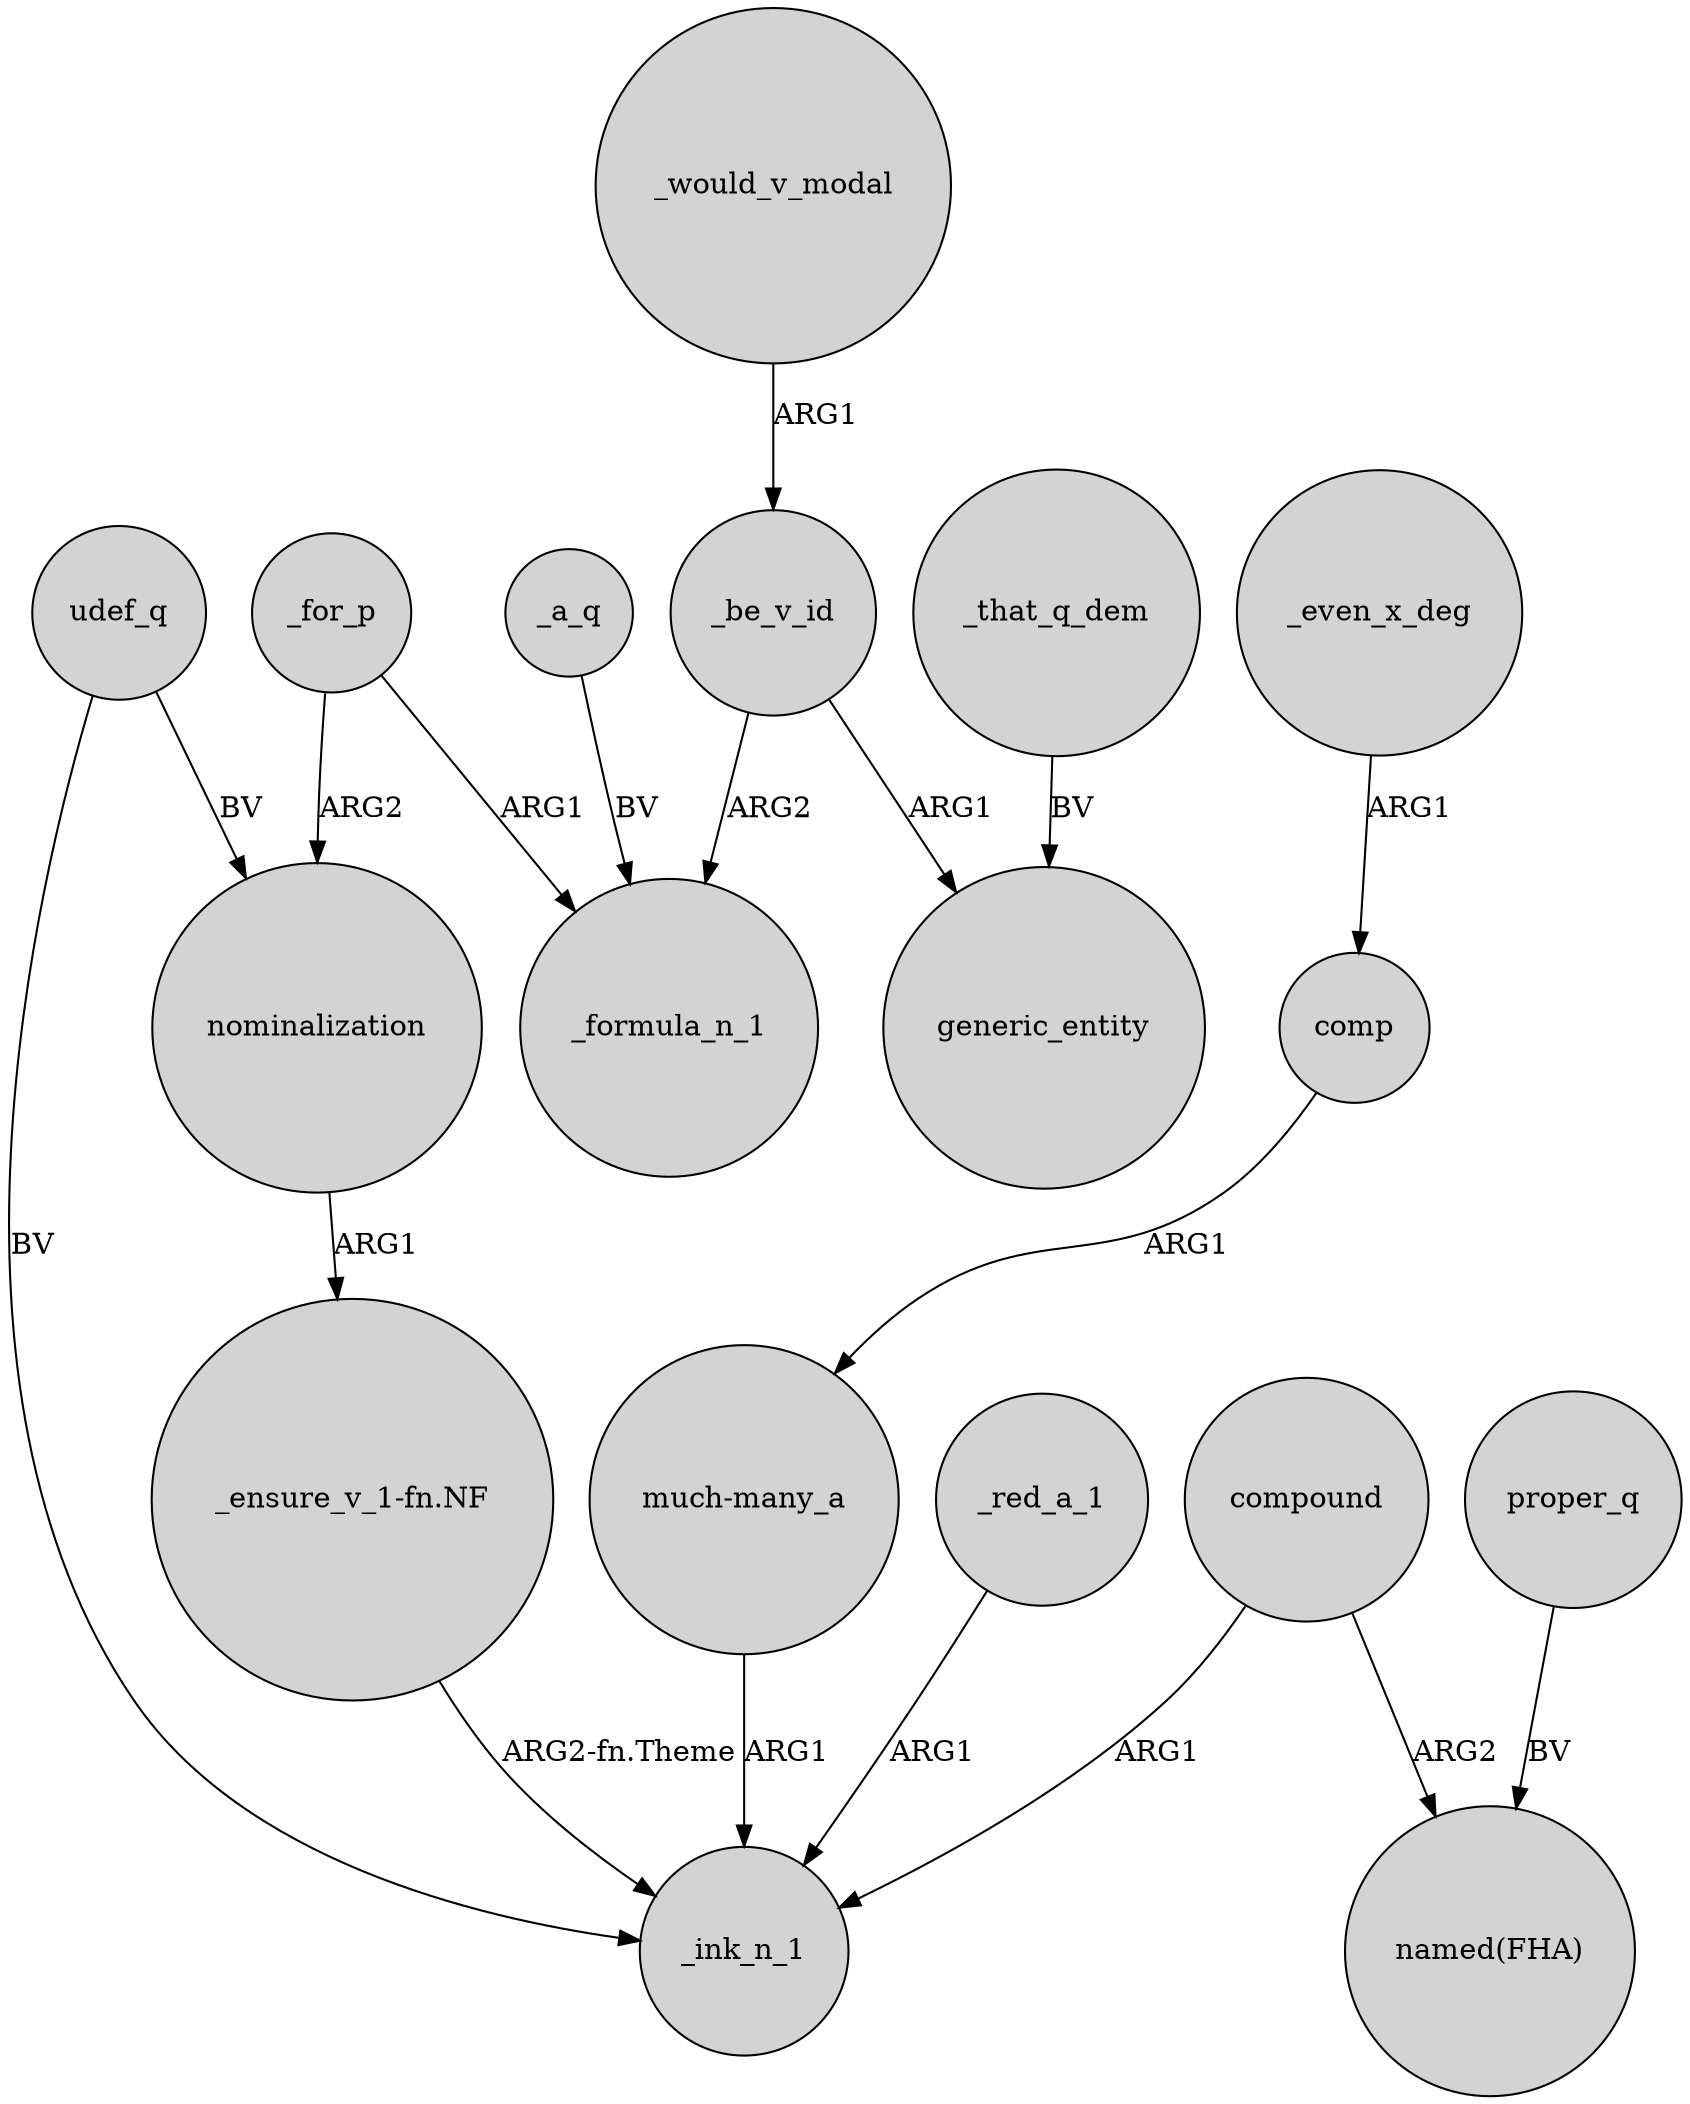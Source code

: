 digraph {
	node [shape=circle style=filled]
	_a_q -> _formula_n_1 [label=BV]
	_for_p -> nominalization [label=ARG2]
	nominalization -> "_ensure_v_1-fn.NF" [label=ARG1]
	_would_v_modal -> _be_v_id [label=ARG1]
	comp -> "much-many_a" [label=ARG1]
	_be_v_id -> generic_entity [label=ARG1]
	udef_q -> _ink_n_1 [label=BV]
	_red_a_1 -> _ink_n_1 [label=ARG1]
	"_ensure_v_1-fn.NF" -> _ink_n_1 [label="ARG2-fn.Theme"]
	_that_q_dem -> generic_entity [label=BV]
	compound -> _ink_n_1 [label=ARG1]
	_for_p -> _formula_n_1 [label=ARG1]
	"much-many_a" -> _ink_n_1 [label=ARG1]
	_even_x_deg -> comp [label=ARG1]
	udef_q -> nominalization [label=BV]
	_be_v_id -> _formula_n_1 [label=ARG2]
	compound -> "named(FHA)" [label=ARG2]
	proper_q -> "named(FHA)" [label=BV]
}
